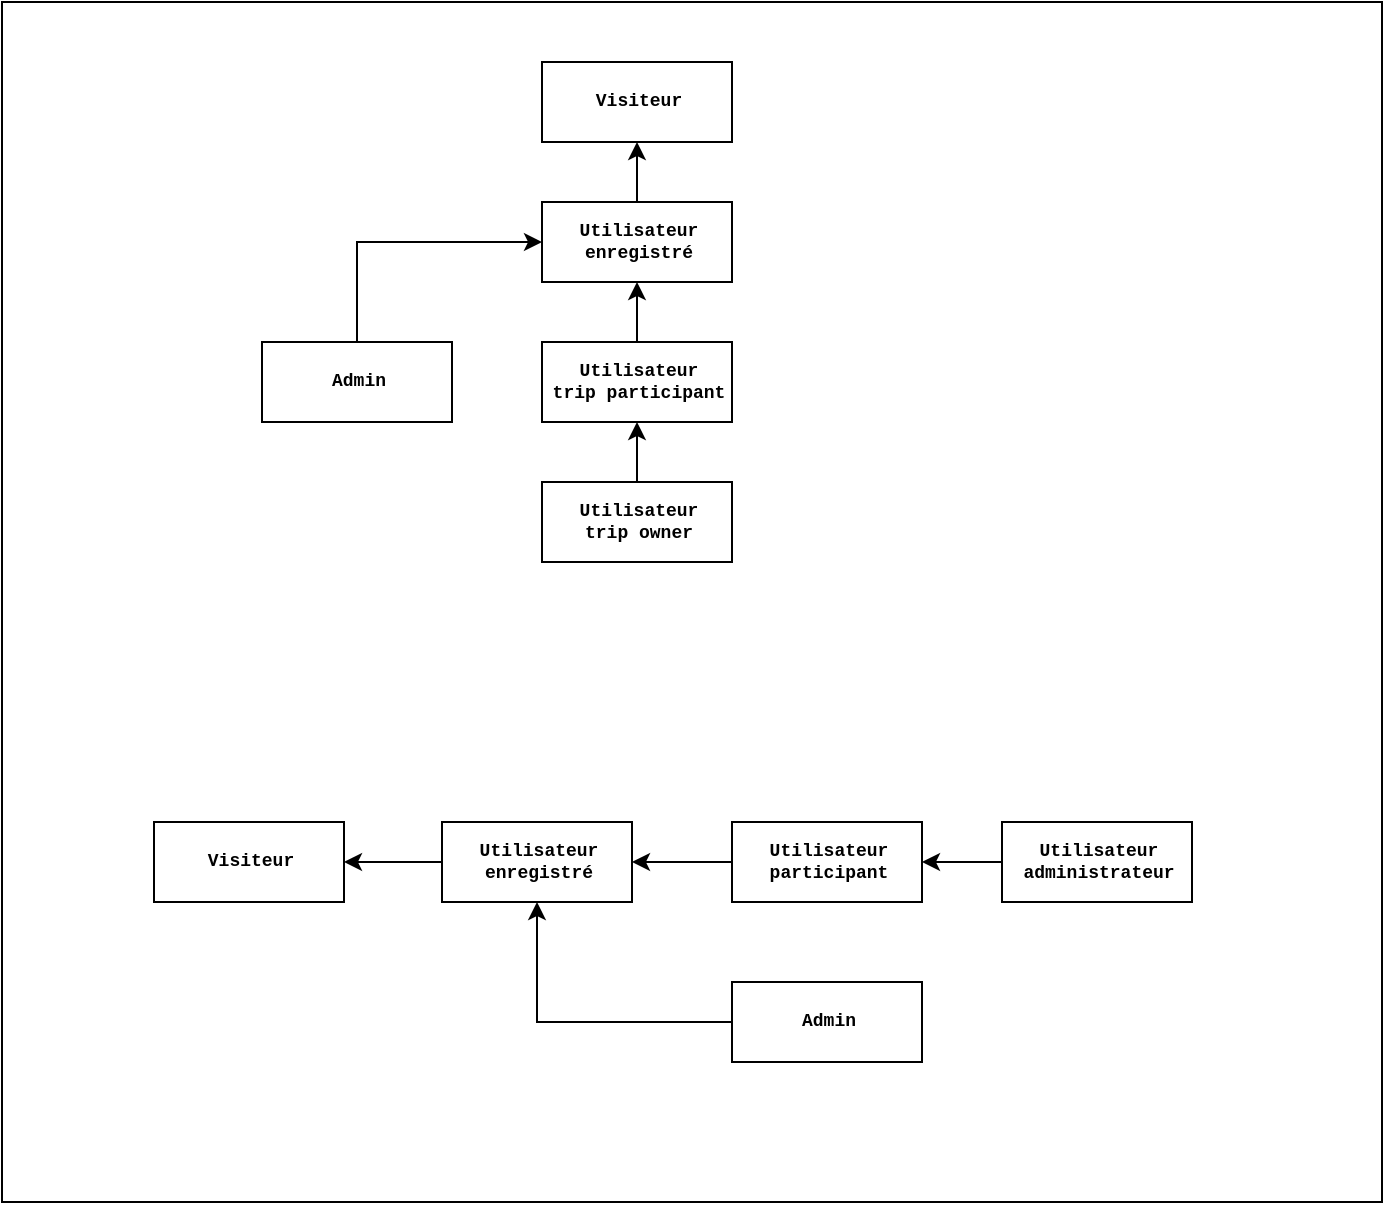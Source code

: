 <mxfile version="18.0.1" type="device"><diagram id="QnJUWKK3eHe4Avht0rWO" name="Page-1"><mxGraphModel dx="550" dy="412" grid="1" gridSize="10" guides="1" tooltips="1" connect="1" arrows="1" fold="1" page="1" pageScale="1" pageWidth="850" pageHeight="1100" math="0" shadow="0"><root><mxCell id="0"/><mxCell id="1" parent="0"/><mxCell id="fNESt4YlTVIJzDH-Y1cW-24" value="" style="html=1;fontFamily=Courier New;fontSize=9;" parent="1" vertex="1"><mxGeometry x="60" y="170" width="690" height="600" as="geometry"/></mxCell><mxCell id="fNESt4YlTVIJzDH-Y1cW-1" value="Visiteur" style="html=1;fontSize=9;fontStyle=1;fontFamily=Courier New;" parent="1" vertex="1"><mxGeometry x="330" y="200" width="95" height="40" as="geometry"/></mxCell><mxCell id="fNESt4YlTVIJzDH-Y1cW-6" style="edgeStyle=orthogonalEdgeStyle;rounded=0;orthogonalLoop=1;jettySize=auto;html=1;exitX=0.5;exitY=0;exitDx=0;exitDy=0;entryX=0.5;entryY=1;entryDx=0;entryDy=0;fontFamily=Courier New;fontSize=9;" parent="1" source="fNESt4YlTVIJzDH-Y1cW-2" target="fNESt4YlTVIJzDH-Y1cW-1" edge="1"><mxGeometry relative="1" as="geometry"/></mxCell><mxCell id="fNESt4YlTVIJzDH-Y1cW-2" value="Utilisateur&lt;br&gt;enregistré" style="html=1;fontSize=9;fontStyle=1;fontFamily=Courier New;" parent="1" vertex="1"><mxGeometry x="330" y="270" width="95" height="40" as="geometry"/></mxCell><mxCell id="fNESt4YlTVIJzDH-Y1cW-7" style="edgeStyle=orthogonalEdgeStyle;rounded=0;orthogonalLoop=1;jettySize=auto;html=1;exitX=0.5;exitY=0;exitDx=0;exitDy=0;entryX=0.5;entryY=1;entryDx=0;entryDy=0;fontFamily=Courier New;fontSize=9;" parent="1" source="fNESt4YlTVIJzDH-Y1cW-3" target="fNESt4YlTVIJzDH-Y1cW-2" edge="1"><mxGeometry relative="1" as="geometry"/></mxCell><mxCell id="fNESt4YlTVIJzDH-Y1cW-3" value="Utilisateur &lt;br&gt;trip participant" style="html=1;fontSize=9;fontStyle=1;fontFamily=Courier New;" parent="1" vertex="1"><mxGeometry x="330" y="340" width="95" height="40" as="geometry"/></mxCell><mxCell id="fNESt4YlTVIJzDH-Y1cW-8" style="edgeStyle=orthogonalEdgeStyle;rounded=0;orthogonalLoop=1;jettySize=auto;html=1;exitX=0.5;exitY=0;exitDx=0;exitDy=0;entryX=0.5;entryY=1;entryDx=0;entryDy=0;fontFamily=Courier New;fontSize=9;" parent="1" source="fNESt4YlTVIJzDH-Y1cW-4" target="fNESt4YlTVIJzDH-Y1cW-3" edge="1"><mxGeometry relative="1" as="geometry"/></mxCell><mxCell id="fNESt4YlTVIJzDH-Y1cW-4" value="Utilisateur&lt;br&gt;trip owner" style="html=1;fontSize=9;fontStyle=1;fontFamily=Courier New;" parent="1" vertex="1"><mxGeometry x="330" y="410" width="95" height="40" as="geometry"/></mxCell><mxCell id="fNESt4YlTVIJzDH-Y1cW-9" style="edgeStyle=orthogonalEdgeStyle;rounded=0;orthogonalLoop=1;jettySize=auto;html=1;exitX=0.5;exitY=0;exitDx=0;exitDy=0;entryX=0;entryY=0.5;entryDx=0;entryDy=0;fontFamily=Courier New;fontSize=9;" parent="1" source="fNESt4YlTVIJzDH-Y1cW-5" target="fNESt4YlTVIJzDH-Y1cW-2" edge="1"><mxGeometry relative="1" as="geometry"/></mxCell><mxCell id="fNESt4YlTVIJzDH-Y1cW-5" value="Admin" style="html=1;fontSize=9;fontStyle=1;fontFamily=Courier New;" parent="1" vertex="1"><mxGeometry x="190" y="340" width="95" height="40" as="geometry"/></mxCell><mxCell id="fNESt4YlTVIJzDH-Y1cW-10" value="Visiteur" style="html=1;fontSize=9;fontStyle=1;fontFamily=Courier New;" parent="1" vertex="1"><mxGeometry x="136" y="580" width="95" height="40" as="geometry"/></mxCell><mxCell id="fNESt4YlTVIJzDH-Y1cW-19" style="edgeStyle=orthogonalEdgeStyle;rounded=0;orthogonalLoop=1;jettySize=auto;html=1;exitX=0;exitY=0.5;exitDx=0;exitDy=0;entryX=1;entryY=0.5;entryDx=0;entryDy=0;fontFamily=Courier New;fontSize=9;" parent="1" source="fNESt4YlTVIJzDH-Y1cW-12" target="fNESt4YlTVIJzDH-Y1cW-10" edge="1"><mxGeometry relative="1" as="geometry"/></mxCell><mxCell id="fNESt4YlTVIJzDH-Y1cW-12" value="Utilisateur&lt;br&gt;enregistré" style="html=1;fontSize=9;fontStyle=1;fontFamily=Courier New;" parent="1" vertex="1"><mxGeometry x="280" y="580" width="95" height="40" as="geometry"/></mxCell><mxCell id="fNESt4YlTVIJzDH-Y1cW-21" style="edgeStyle=orthogonalEdgeStyle;rounded=0;orthogonalLoop=1;jettySize=auto;html=1;exitX=0;exitY=0.5;exitDx=0;exitDy=0;entryX=1;entryY=0.5;entryDx=0;entryDy=0;fontFamily=Courier New;fontSize=9;" parent="1" source="fNESt4YlTVIJzDH-Y1cW-14" target="fNESt4YlTVIJzDH-Y1cW-12" edge="1"><mxGeometry relative="1" as="geometry"/></mxCell><mxCell id="fNESt4YlTVIJzDH-Y1cW-14" value="Utilisateur &lt;br&gt;participant" style="html=1;fontSize=9;fontStyle=1;fontFamily=Courier New;" parent="1" vertex="1"><mxGeometry x="425" y="580" width="95" height="40" as="geometry"/></mxCell><mxCell id="fNESt4YlTVIJzDH-Y1cW-22" style="edgeStyle=orthogonalEdgeStyle;rounded=0;orthogonalLoop=1;jettySize=auto;html=1;exitX=0;exitY=0.5;exitDx=0;exitDy=0;entryX=1;entryY=0.5;entryDx=0;entryDy=0;fontFamily=Courier New;fontSize=9;" parent="1" source="fNESt4YlTVIJzDH-Y1cW-16" target="fNESt4YlTVIJzDH-Y1cW-14" edge="1"><mxGeometry relative="1" as="geometry"/></mxCell><mxCell id="fNESt4YlTVIJzDH-Y1cW-16" value="Utilisateur&lt;br&gt;administrateur" style="html=1;fontSize=9;fontStyle=1;fontFamily=Courier New;" parent="1" vertex="1"><mxGeometry x="560" y="580" width="95" height="40" as="geometry"/></mxCell><mxCell id="fNESt4YlTVIJzDH-Y1cW-23" style="edgeStyle=orthogonalEdgeStyle;rounded=0;orthogonalLoop=1;jettySize=auto;html=1;exitX=0;exitY=0.5;exitDx=0;exitDy=0;entryX=0.5;entryY=1;entryDx=0;entryDy=0;fontFamily=Courier New;fontSize=9;" parent="1" source="fNESt4YlTVIJzDH-Y1cW-18" target="fNESt4YlTVIJzDH-Y1cW-12" edge="1"><mxGeometry relative="1" as="geometry"/></mxCell><mxCell id="fNESt4YlTVIJzDH-Y1cW-18" value="Admin" style="html=1;fontSize=9;fontStyle=1;fontFamily=Courier New;" parent="1" vertex="1"><mxGeometry x="425" y="660" width="95" height="40" as="geometry"/></mxCell></root></mxGraphModel></diagram></mxfile>